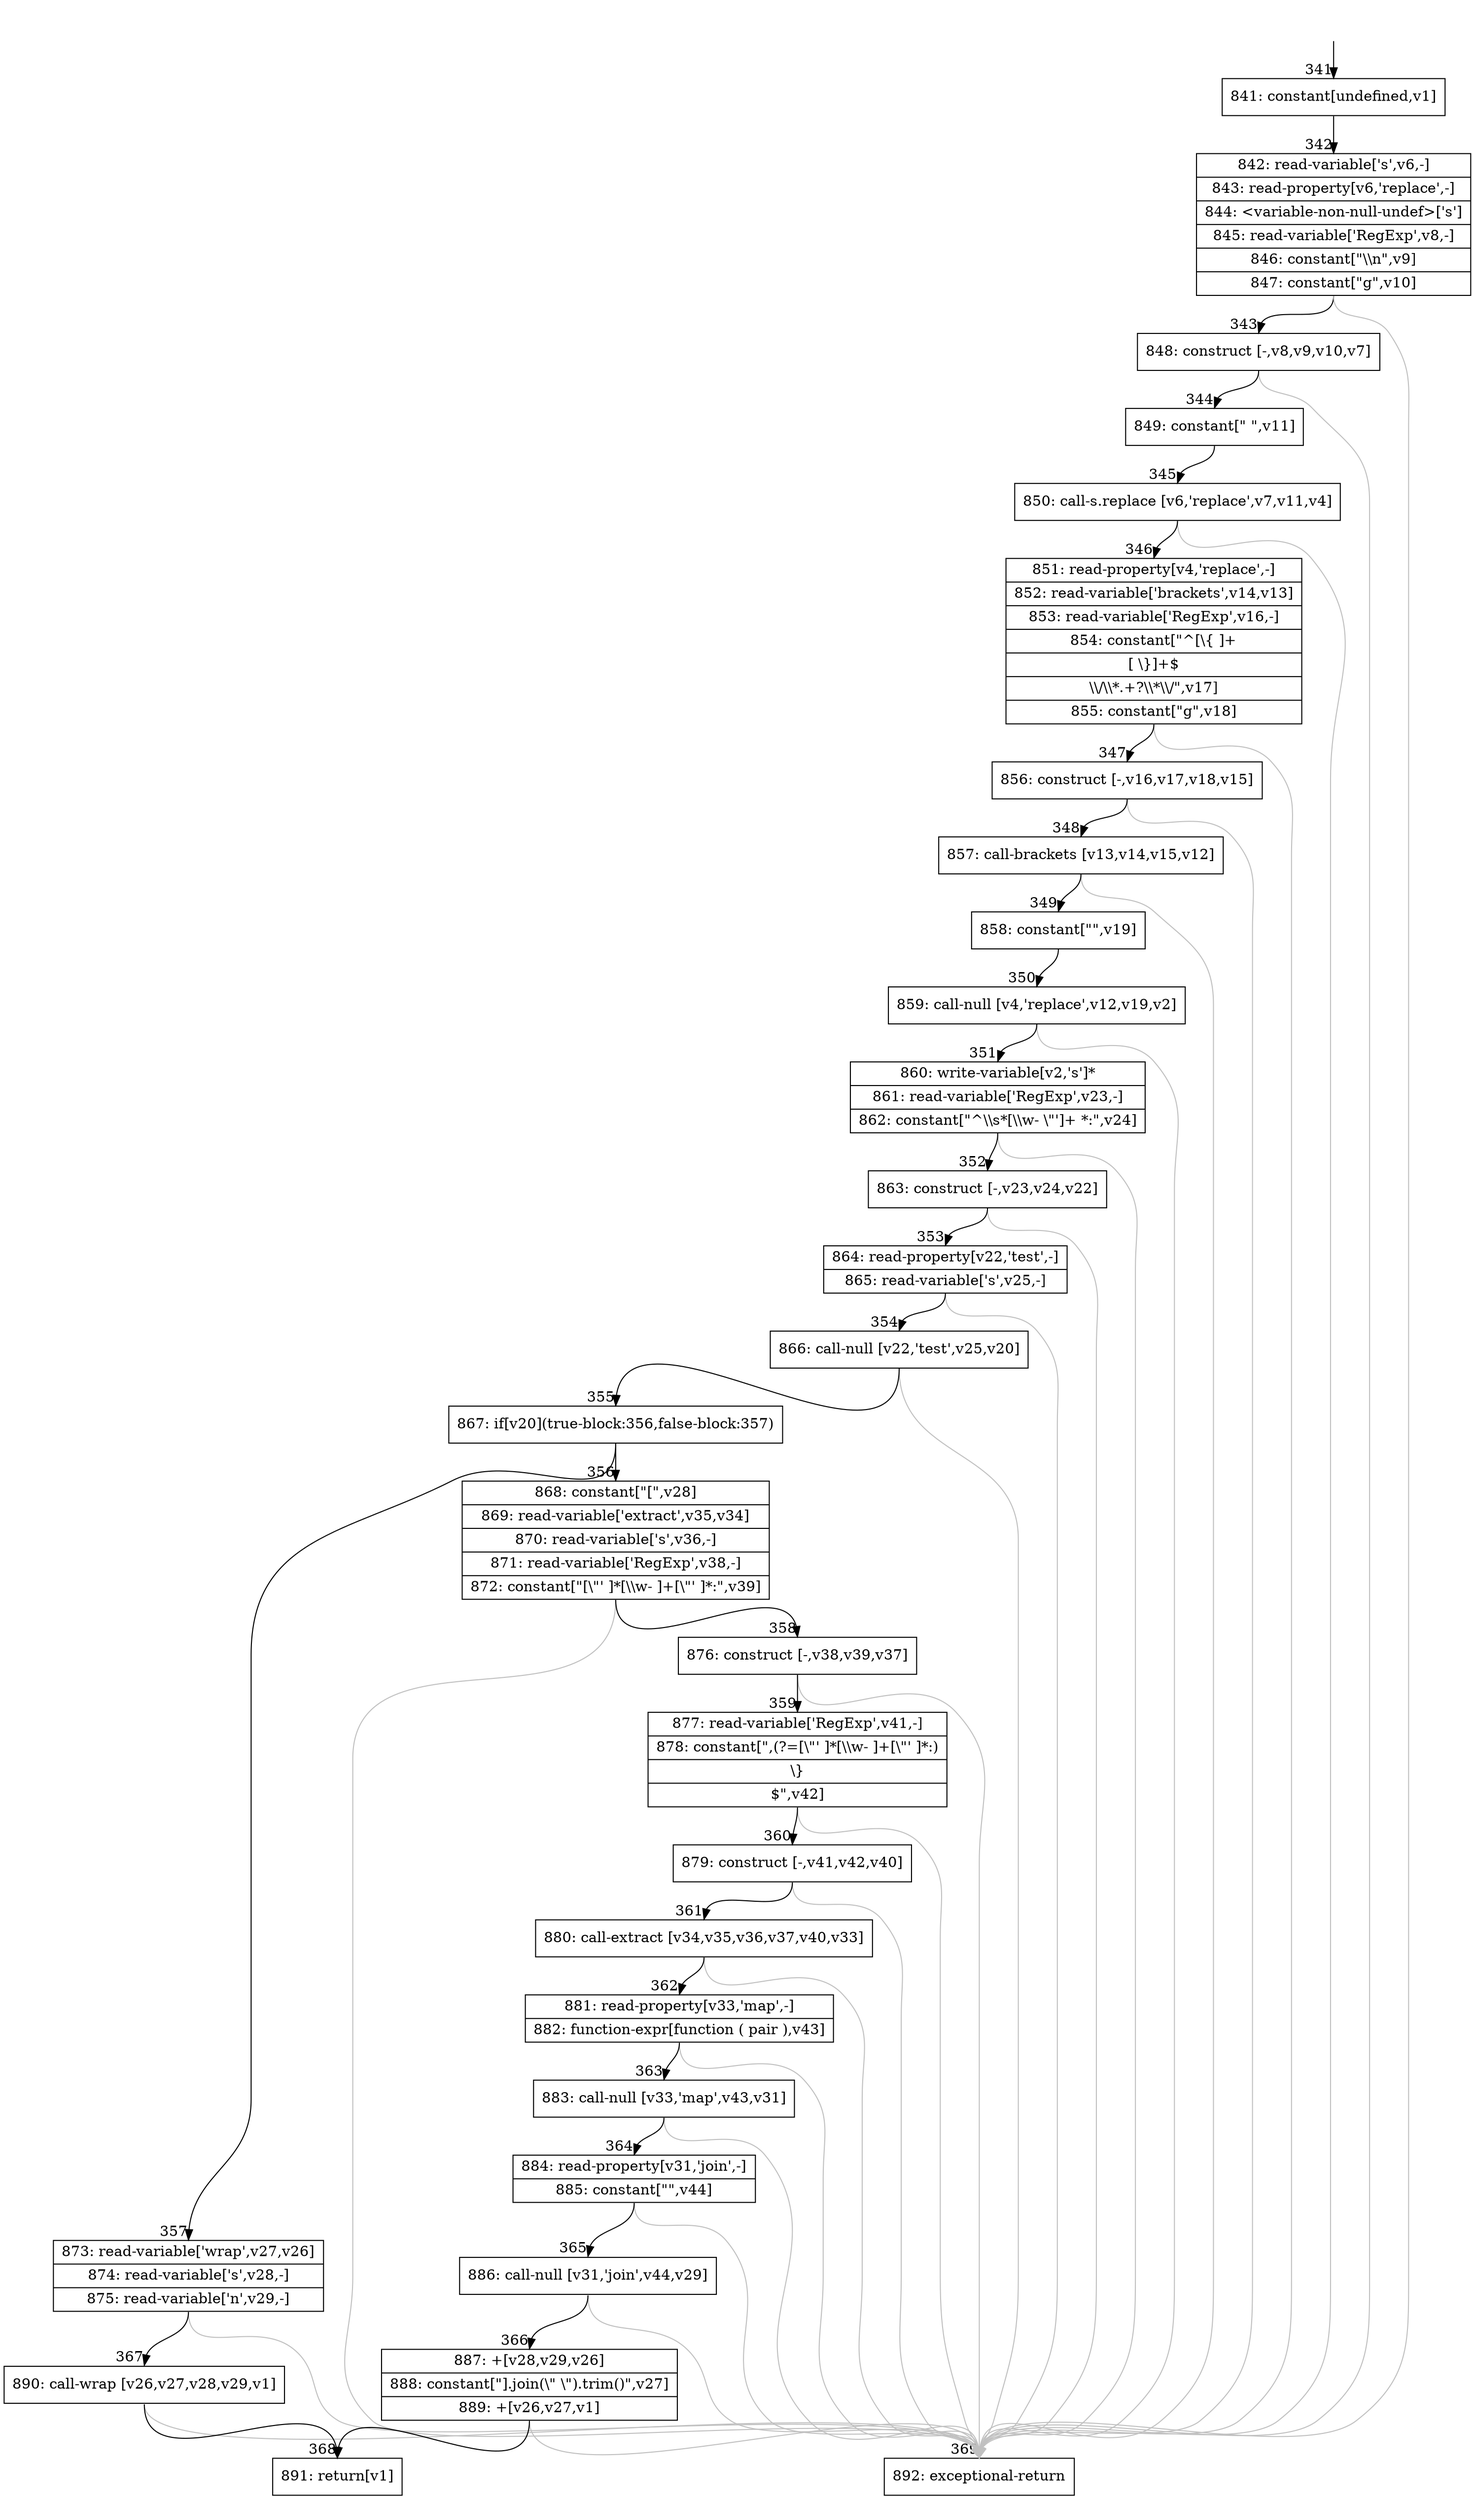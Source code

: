 digraph {
rankdir="TD"
BB_entry32[shape=none,label=""];
BB_entry32 -> BB341 [tailport=s, headport=n, headlabel="    341"]
BB341 [shape=record label="{841: constant[undefined,v1]}" ] 
BB341 -> BB342 [tailport=s, headport=n, headlabel="      342"]
BB342 [shape=record label="{842: read-variable['s',v6,-]|843: read-property[v6,'replace',-]|844: \<variable-non-null-undef\>['s']|845: read-variable['RegExp',v8,-]|846: constant[\"\\\\n\",v9]|847: constant[\"g\",v10]}" ] 
BB342 -> BB343 [tailport=s, headport=n, headlabel="      343"]
BB342 -> BB369 [tailport=s, headport=n, color=gray, headlabel="      369"]
BB343 [shape=record label="{848: construct [-,v8,v9,v10,v7]}" ] 
BB343 -> BB344 [tailport=s, headport=n, headlabel="      344"]
BB343 -> BB369 [tailport=s, headport=n, color=gray]
BB344 [shape=record label="{849: constant[\" \",v11]}" ] 
BB344 -> BB345 [tailport=s, headport=n, headlabel="      345"]
BB345 [shape=record label="{850: call-s.replace [v6,'replace',v7,v11,v4]}" ] 
BB345 -> BB346 [tailport=s, headport=n, headlabel="      346"]
BB345 -> BB369 [tailport=s, headport=n, color=gray]
BB346 [shape=record label="{851: read-property[v4,'replace',-]|852: read-variable['brackets',v14,v13]|853: read-variable['RegExp',v16,-]|854: constant[\"^[\\\{ ]+|[ \\\}]+$|\\\\/\\\\*.+?\\\\*\\\\/\",v17]|855: constant[\"g\",v18]}" ] 
BB346 -> BB347 [tailport=s, headport=n, headlabel="      347"]
BB346 -> BB369 [tailport=s, headport=n, color=gray]
BB347 [shape=record label="{856: construct [-,v16,v17,v18,v15]}" ] 
BB347 -> BB348 [tailport=s, headport=n, headlabel="      348"]
BB347 -> BB369 [tailport=s, headport=n, color=gray]
BB348 [shape=record label="{857: call-brackets [v13,v14,v15,v12]}" ] 
BB348 -> BB349 [tailport=s, headport=n, headlabel="      349"]
BB348 -> BB369 [tailport=s, headport=n, color=gray]
BB349 [shape=record label="{858: constant[\"\",v19]}" ] 
BB349 -> BB350 [tailport=s, headport=n, headlabel="      350"]
BB350 [shape=record label="{859: call-null [v4,'replace',v12,v19,v2]}" ] 
BB350 -> BB351 [tailport=s, headport=n, headlabel="      351"]
BB350 -> BB369 [tailport=s, headport=n, color=gray]
BB351 [shape=record label="{860: write-variable[v2,'s']*|861: read-variable['RegExp',v23,-]|862: constant[\"^\\\\s*[\\\\w- \\\"']+ *:\",v24]}" ] 
BB351 -> BB352 [tailport=s, headport=n, headlabel="      352"]
BB351 -> BB369 [tailport=s, headport=n, color=gray]
BB352 [shape=record label="{863: construct [-,v23,v24,v22]}" ] 
BB352 -> BB353 [tailport=s, headport=n, headlabel="      353"]
BB352 -> BB369 [tailport=s, headport=n, color=gray]
BB353 [shape=record label="{864: read-property[v22,'test',-]|865: read-variable['s',v25,-]}" ] 
BB353 -> BB354 [tailport=s, headport=n, headlabel="      354"]
BB353 -> BB369 [tailport=s, headport=n, color=gray]
BB354 [shape=record label="{866: call-null [v22,'test',v25,v20]}" ] 
BB354 -> BB355 [tailport=s, headport=n, headlabel="      355"]
BB354 -> BB369 [tailport=s, headport=n, color=gray]
BB355 [shape=record label="{867: if[v20](true-block:356,false-block:357)}" ] 
BB355 -> BB356 [tailport=s, headport=n, headlabel="      356"]
BB355 -> BB357 [tailport=s, headport=n, headlabel="      357"]
BB356 [shape=record label="{868: constant[\"[\",v28]|869: read-variable['extract',v35,v34]|870: read-variable['s',v36,-]|871: read-variable['RegExp',v38,-]|872: constant[\"[\\\"' ]*[\\\\w- ]+[\\\"' ]*:\",v39]}" ] 
BB356 -> BB358 [tailport=s, headport=n, headlabel="      358"]
BB356 -> BB369 [tailport=s, headport=n, color=gray]
BB357 [shape=record label="{873: read-variable['wrap',v27,v26]|874: read-variable['s',v28,-]|875: read-variable['n',v29,-]}" ] 
BB357 -> BB367 [tailport=s, headport=n, headlabel="      367"]
BB357 -> BB369 [tailport=s, headport=n, color=gray]
BB358 [shape=record label="{876: construct [-,v38,v39,v37]}" ] 
BB358 -> BB359 [tailport=s, headport=n, headlabel="      359"]
BB358 -> BB369 [tailport=s, headport=n, color=gray]
BB359 [shape=record label="{877: read-variable['RegExp',v41,-]|878: constant[\",(?=[\\\"' ]*[\\\\w- ]+[\\\"' ]*:)|\\\}|$\",v42]}" ] 
BB359 -> BB360 [tailport=s, headport=n, headlabel="      360"]
BB359 -> BB369 [tailport=s, headport=n, color=gray]
BB360 [shape=record label="{879: construct [-,v41,v42,v40]}" ] 
BB360 -> BB361 [tailport=s, headport=n, headlabel="      361"]
BB360 -> BB369 [tailport=s, headport=n, color=gray]
BB361 [shape=record label="{880: call-extract [v34,v35,v36,v37,v40,v33]}" ] 
BB361 -> BB362 [tailport=s, headport=n, headlabel="      362"]
BB361 -> BB369 [tailport=s, headport=n, color=gray]
BB362 [shape=record label="{881: read-property[v33,'map',-]|882: function-expr[function ( pair ),v43]}" ] 
BB362 -> BB363 [tailport=s, headport=n, headlabel="      363"]
BB362 -> BB369 [tailport=s, headport=n, color=gray]
BB363 [shape=record label="{883: call-null [v33,'map',v43,v31]}" ] 
BB363 -> BB364 [tailport=s, headport=n, headlabel="      364"]
BB363 -> BB369 [tailport=s, headport=n, color=gray]
BB364 [shape=record label="{884: read-property[v31,'join',-]|885: constant[\"\",v44]}" ] 
BB364 -> BB365 [tailport=s, headport=n, headlabel="      365"]
BB364 -> BB369 [tailport=s, headport=n, color=gray]
BB365 [shape=record label="{886: call-null [v31,'join',v44,v29]}" ] 
BB365 -> BB366 [tailport=s, headport=n, headlabel="      366"]
BB365 -> BB369 [tailport=s, headport=n, color=gray]
BB366 [shape=record label="{887: +[v28,v29,v26]|888: constant[\"].join(\\\" \\\").trim()\",v27]|889: +[v26,v27,v1]}" ] 
BB366 -> BB368 [tailport=s, headport=n, headlabel="      368"]
BB366 -> BB369 [tailport=s, headport=n, color=gray]
BB367 [shape=record label="{890: call-wrap [v26,v27,v28,v29,v1]}" ] 
BB367 -> BB368 [tailport=s, headport=n]
BB367 -> BB369 [tailport=s, headport=n, color=gray]
BB368 [shape=record label="{891: return[v1]}" ] 
BB369 [shape=record label="{892: exceptional-return}" ] 
//#$~ 349
}
